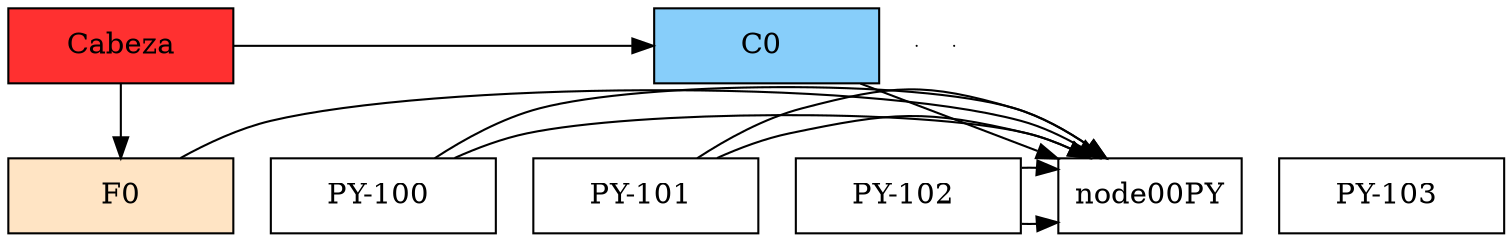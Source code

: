 digraph G {
node [shape=box];
Mt[ label ="Cabeza", width = 1.5, style = filled, fillcolor = firebrick1, group = 1 ];
e0[ shape = point, width = 0 ];
e1[ shape = point, width = 0 ];
Mt -> node0head;
node0head [label="F0" width = 1.5 style = filled, fillcolor = bisque1, group = 1];
Mt -> nodehead0;
nodehead0 [label="C0 " width = 1.5 style = filled, fillcolor = lightskyblue, group = 1000 ];
{ rank = same; Mt; nodehead0; };
node00PY-100 [label="PY-100 " width = 1.5, group = 1000 ];
node00PY-101 [label="PY-101 " width = 1.5, group = 1000 ];
node00PY-102 [label="PY-102 " width = 1.5, group = 1000 ];
node00PY-103 [label="PY-103 " width = 1.5, group = 1000 ];
node0head -> node00PY-100;
node00PY-100 -> node00PY-101;
nodehead0 -> node00PY-100;
node00PY-101 -> node00PY-102;
node00PY-100 -> node00PY-101;
node00PY-102 -> node00PY-103;
node00PY-101 -> node00PY-102;
node00PY-102 -> node00PY-103;
{ rank = same; node0head; node00PY-100; node00PY-101; node00PY-102; node00PY-103; };
}
